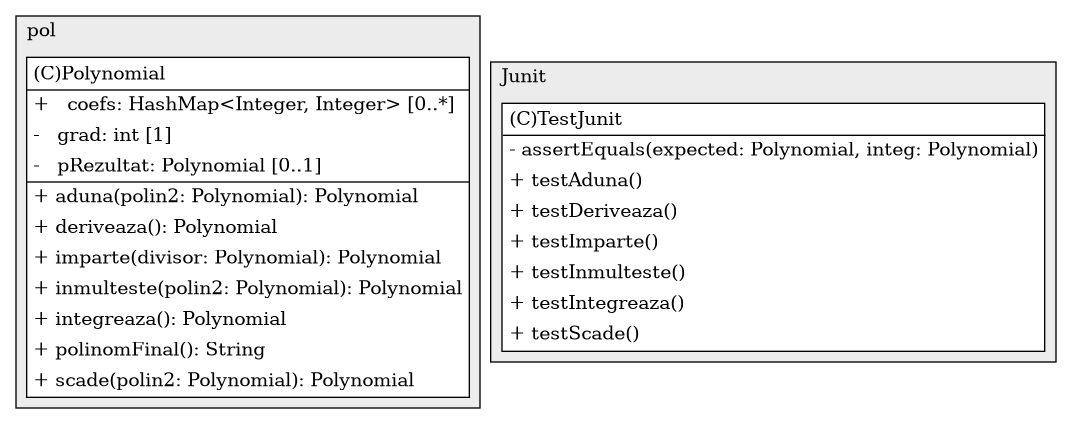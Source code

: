 @startuml

/' diagram meta data start
config=StructureConfiguration;
{
  "projectClassification": {
    "searchMode": "OpenProject", // OpenProject, AllProjects
    "includedProjects": "",
    "pathEndKeywords": "*.impl",
    "isClientPath": "",
    "isClientName": "",
    "isTestPath": "",
    "isTestName": "",
    "isMappingPath": "",
    "isMappingName": "",
    "isDataAccessPath": "",
    "isDataAccessName": "",
    "isDataStructurePath": "",
    "isDataStructureName": "",
    "isInterfaceStructuresPath": "",
    "isInterfaceStructuresName": "",
    "isEntryPointPath": "",
    "isEntryPointName": "",
    "treatFinalFieldsAsMandatory": false
  },
  "graphRestriction": {
    "classPackageExcludeFilter": "",
    "classPackageIncludeFilter": "",
    "classNameExcludeFilter": "",
    "classNameIncludeFilter": "",
    "methodNameExcludeFilter": "",
    "methodNameIncludeFilter": "",
    "removeByInheritance": "", // inheritance/annotation based filtering is done in a second step
    "removeByAnnotation": "",
    "removeByClassPackage": "", // cleanup the graph after inheritance/annotation based filtering is done
    "removeByClassName": "",
    "cutMappings": false,
    "cutEnum": true,
    "cutTests": true,
    "cutClient": true,
    "cutDataAccess": false,
    "cutInterfaceStructures": false,
    "cutDataStructures": false,
    "cutGetterAndSetter": true,
    "cutConstructors": true
  },
  "graphTraversal": {
    "forwardDepth": 6,
    "backwardDepth": 6,
    "classPackageExcludeFilter": "",
    "classPackageIncludeFilter": "",
    "classNameExcludeFilter": "",
    "classNameIncludeFilter": "",
    "methodNameExcludeFilter": "",
    "methodNameIncludeFilter": "",
    "hideMappings": false,
    "hideDataStructures": false,
    "hidePrivateMethods": true,
    "hideInterfaceCalls": true, // indirection: implementation -> interface (is hidden) -> implementation
    "onlyShowApplicationEntryPoints": false, // root node is included
    "useMethodCallsForStructureDiagram": "ForwardOnly" // ForwardOnly, BothDirections, No
  },
  "details": {
    "aggregation": "GroupByClass", // ByClass, GroupByClass, None
    "showClassGenericTypes": true,
    "showMethods": true,
    "showMethodParameterNames": true,
    "showMethodParameterTypes": true,
    "showMethodReturnType": true,
    "showPackageLevels": 2,
    "showDetailedClassStructure": true
  },
  "rootClass": "Junit.TestJunit",
  "extensionCallbackMethod": "" // qualified.class.name#methodName - signature: public static String method(String)
}
diagram meta data end '/



digraph g {
    rankdir="TB"
    splines=polyline
    

'nodes 
subgraph cluster_111181 { 
   	label=pol
	labeljust=l
	fillcolor="#ececec"
	style=filled
   
   Polynomial111181[
	label=<<TABLE BORDER="1" CELLBORDER="0" CELLPADDING="4" CELLSPACING="0">
<TR><TD ALIGN="LEFT" >(C)Polynomial</TD></TR>
<HR/>
<TR><TD ALIGN="LEFT" >+   coefs: HashMap&lt;Integer, Integer&gt; [0..*]</TD></TR>
<TR><TD ALIGN="LEFT" >-   grad: int [1]</TD></TR>
<TR><TD ALIGN="LEFT" >-   pRezultat: Polynomial [0..1]</TD></TR>
<HR/>
<TR><TD ALIGN="LEFT" >+ aduna(polin2: Polynomial): Polynomial</TD></TR>
<TR><TD ALIGN="LEFT" >+ deriveaza(): Polynomial</TD></TR>
<TR><TD ALIGN="LEFT" >+ imparte(divisor: Polynomial): Polynomial</TD></TR>
<TR><TD ALIGN="LEFT" >+ inmulteste(polin2: Polynomial): Polynomial</TD></TR>
<TR><TD ALIGN="LEFT" >+ integreaza(): Polynomial</TD></TR>
<TR><TD ALIGN="LEFT" >+ polinomFinal(): String</TD></TR>
<TR><TD ALIGN="LEFT" >+ scade(polin2: Polynomial): Polynomial</TD></TR>
</TABLE>>
	style=filled
	margin=0
	shape=plaintext
	fillcolor="#FFFFFF"
];
} 

subgraph cluster_71935182 { 
   	label=Junit
	labeljust=l
	fillcolor="#ececec"
	style=filled
   
   TestJunit71935182[
	label=<<TABLE BORDER="1" CELLBORDER="0" CELLPADDING="4" CELLSPACING="0">
<TR><TD ALIGN="LEFT" >(C)TestJunit</TD></TR>
<HR/>
<TR><TD ALIGN="LEFT" >- assertEquals(expected: Polynomial, integ: Polynomial)</TD></TR>
<TR><TD ALIGN="LEFT" >+ testAduna()</TD></TR>
<TR><TD ALIGN="LEFT" >+ testDeriveaza()</TD></TR>
<TR><TD ALIGN="LEFT" >+ testImparte()</TD></TR>
<TR><TD ALIGN="LEFT" >+ testInmulteste()</TD></TR>
<TR><TD ALIGN="LEFT" >+ testIntegreaza()</TD></TR>
<TR><TD ALIGN="LEFT" >+ testScade()</TD></TR>
</TABLE>>
	style=filled
	margin=0
	shape=plaintext
	fillcolor="#FFFFFF"
];
} 

'edges    

    
}
@enduml